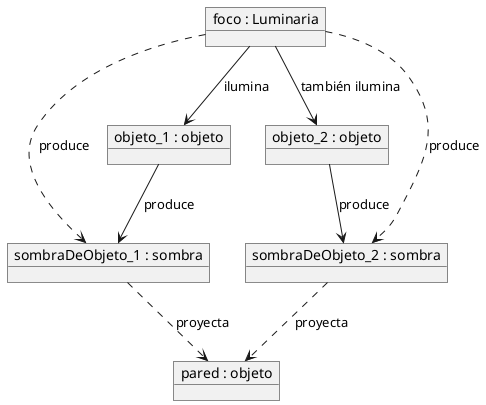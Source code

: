 @startuml
object "foco : Luminaria" as F
object "objeto_1 : objeto" as O1
object "objeto_2 : objeto" as O2
object "sombraDeObjeto_1 : sombra" as S1
object "sombraDeObjeto_2 : sombra" as S2
object "pared : objeto" as W

F --> O1 : "ilumina"
F --> O2 : "también ilumina"
F ..> S1 : "produce"
F ..> S2 : "produce"
O1 --> S1 : "produce"
O2 --> S2 : "produce"
S1 ..> W : "proyecta"
S2 ..> W : "proyecta"
@enduml

